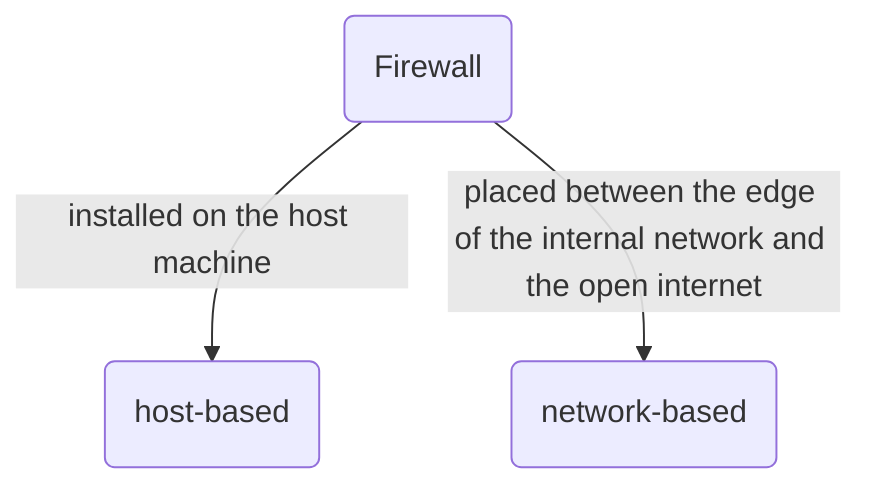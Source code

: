 graph TD
    a(Firewall) -->|installed on the host machine| b(host-based)
    a --> |placed between the edge of the internal network and the open internet| c(network-based)